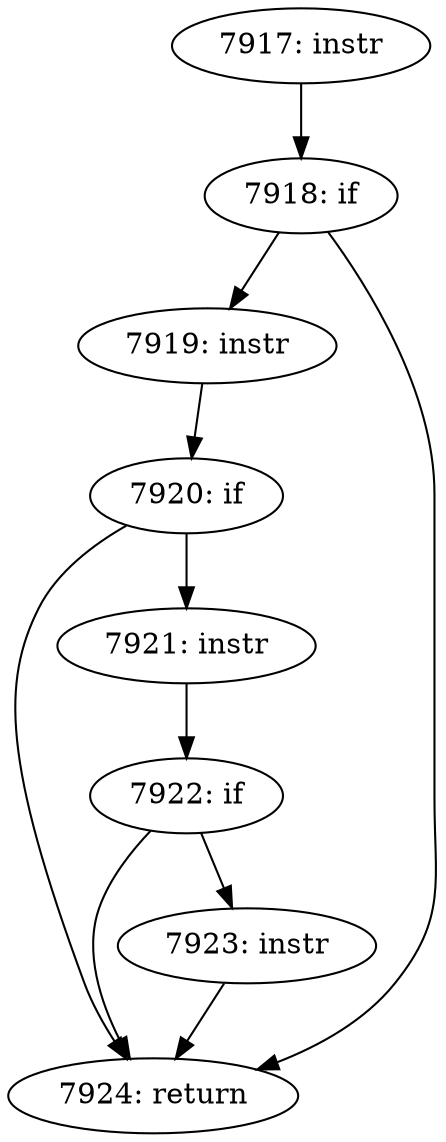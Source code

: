 digraph CFG_tcp_check_space {
7917 [label="7917: instr"]
	7917 -> 7918
7918 [label="7918: if"]
	7918 -> 7919
	7918 -> 7924
7919 [label="7919: instr"]
	7919 -> 7920
7920 [label="7920: if"]
	7920 -> 7921
	7920 -> 7924
7921 [label="7921: instr"]
	7921 -> 7922
7922 [label="7922: if"]
	7922 -> 7923
	7922 -> 7924
7923 [label="7923: instr"]
	7923 -> 7924
7924 [label="7924: return"]
	
}
